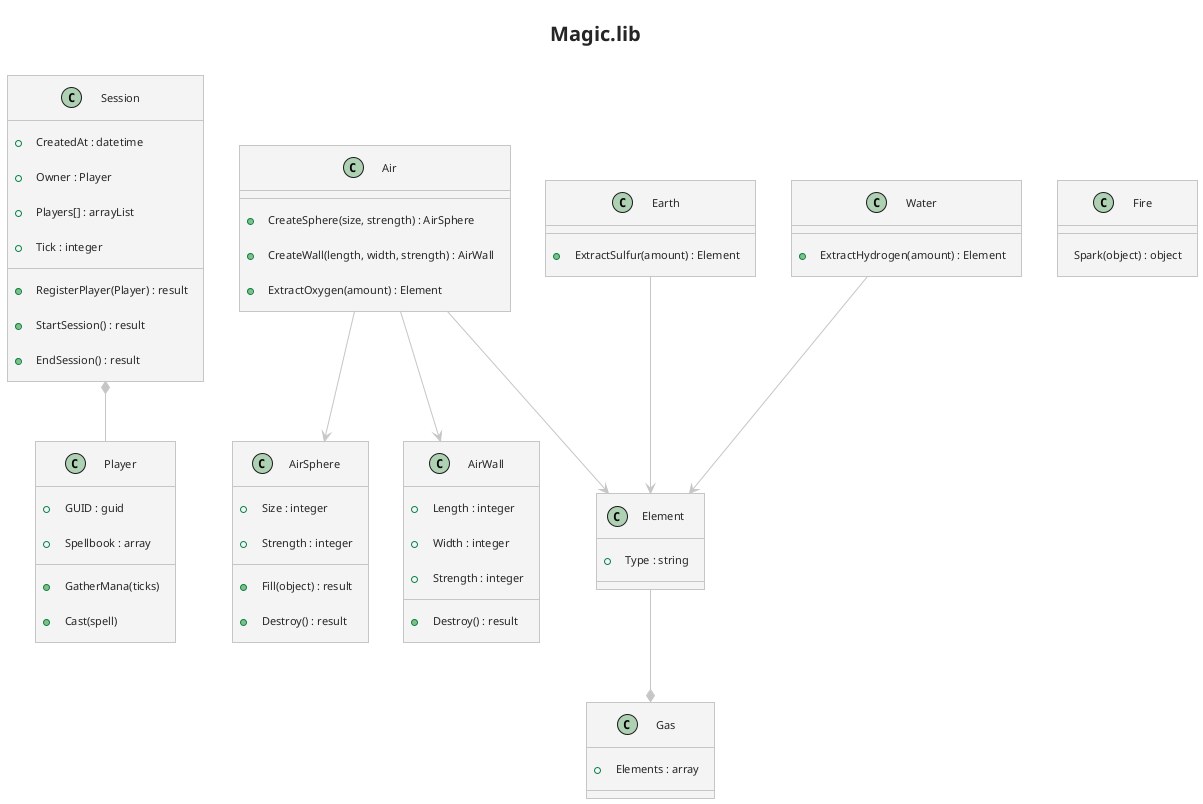 @startuml Magic.lib

!theme carbon-gray
title Magic.lib

class Player {
    +GUID : guid
    +GatherMana(ticks)    
    +Cast(spell)
    +Spellbook : array
}

class Session {
    +CreatedAt : datetime
	+Owner : Player
    +Players[] : arrayList
    +Tick : integer
	+RegisterPlayer(Player) : result
    +StartSession() : result
    +EndSession() : result
}

class Air {
    +CreateSphere(size, strength) : AirSphere
    +CreateWall(length, width, strength) : AirWall
    +ExtractOxygen(amount) : Element
}

class AirSphere {
    +Size : integer
    +Strength : integer
    +Fill(object) : result
    +Destroy() : result
}

class AirWall {
    +Length : integer
    +Width : integer
    +Strength : integer
    +Destroy() : result
}

class Earth {
    +ExtractSulfur(amount) : Element
}

class Fire {
    Spark(object) : object
}

class Water {
    +ExtractHydrogen(amount) : Element
}

class Element {
    +Type : string
}

class Gas {
    +Elements : array
}

Session *-- Player
Air --> AirSphere
Air --> AirWall
Air --> Element
Earth --> Element
Element --* Gas
Water --> Element
@enduml
